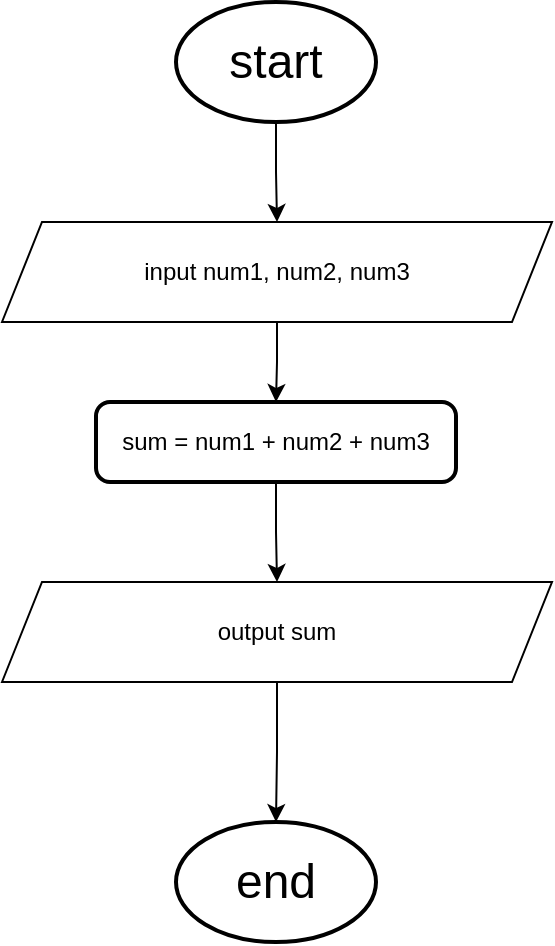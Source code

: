 <mxfile version="25.0.3">
  <diagram name="Page-1" id="7oKVu2fiJ0anhm8jt8vf">
    <mxGraphModel dx="1434" dy="746" grid="1" gridSize="10" guides="1" tooltips="1" connect="1" arrows="1" fold="1" page="1" pageScale="1" pageWidth="850" pageHeight="1100" math="0" shadow="0">
      <root>
        <mxCell id="0" />
        <mxCell id="1" parent="0" />
        <mxCell id="rkAJ-PC8I7Eb_TJB_ksP-6" style="edgeStyle=orthogonalEdgeStyle;rounded=0;orthogonalLoop=1;jettySize=auto;html=1;entryX=0.5;entryY=0;entryDx=0;entryDy=0;" edge="1" parent="1" source="rkAJ-PC8I7Eb_TJB_ksP-1" target="rkAJ-PC8I7Eb_TJB_ksP-3">
          <mxGeometry relative="1" as="geometry" />
        </mxCell>
        <mxCell id="rkAJ-PC8I7Eb_TJB_ksP-1" value="&lt;font style=&quot;font-size: 24px;&quot;&gt;start&lt;/font&gt;" style="strokeWidth=2;html=1;shape=mxgraph.flowchart.start_1;whiteSpace=wrap;" vertex="1" parent="1">
          <mxGeometry x="375" y="40" width="100" height="60" as="geometry" />
        </mxCell>
        <mxCell id="rkAJ-PC8I7Eb_TJB_ksP-2" value="&lt;font style=&quot;font-size: 24px;&quot;&gt;end&lt;/font&gt;" style="strokeWidth=2;html=1;shape=mxgraph.flowchart.start_1;whiteSpace=wrap;" vertex="1" parent="1">
          <mxGeometry x="375" y="450" width="100" height="60" as="geometry" />
        </mxCell>
        <mxCell id="rkAJ-PC8I7Eb_TJB_ksP-7" style="edgeStyle=orthogonalEdgeStyle;rounded=0;orthogonalLoop=1;jettySize=auto;html=1;entryX=0.5;entryY=0;entryDx=0;entryDy=0;" edge="1" parent="1" source="rkAJ-PC8I7Eb_TJB_ksP-3" target="rkAJ-PC8I7Eb_TJB_ksP-4">
          <mxGeometry relative="1" as="geometry" />
        </mxCell>
        <mxCell id="rkAJ-PC8I7Eb_TJB_ksP-3" value="input num1, num2, num3" style="shape=parallelogram;perimeter=parallelogramPerimeter;whiteSpace=wrap;html=1;fixedSize=1;" vertex="1" parent="1">
          <mxGeometry x="288" y="150" width="275" height="50" as="geometry" />
        </mxCell>
        <mxCell id="rkAJ-PC8I7Eb_TJB_ksP-8" style="edgeStyle=orthogonalEdgeStyle;rounded=0;orthogonalLoop=1;jettySize=auto;html=1;entryX=0.5;entryY=0;entryDx=0;entryDy=0;" edge="1" parent="1" source="rkAJ-PC8I7Eb_TJB_ksP-4" target="rkAJ-PC8I7Eb_TJB_ksP-5">
          <mxGeometry relative="1" as="geometry" />
        </mxCell>
        <mxCell id="rkAJ-PC8I7Eb_TJB_ksP-4" value="sum = num1 + num2 + num3" style="rounded=1;whiteSpace=wrap;html=1;absoluteArcSize=1;arcSize=14;strokeWidth=2;" vertex="1" parent="1">
          <mxGeometry x="335" y="240" width="180" height="40" as="geometry" />
        </mxCell>
        <mxCell id="rkAJ-PC8I7Eb_TJB_ksP-5" value="output sum" style="shape=parallelogram;perimeter=parallelogramPerimeter;whiteSpace=wrap;html=1;fixedSize=1;" vertex="1" parent="1">
          <mxGeometry x="288" y="330" width="275" height="50" as="geometry" />
        </mxCell>
        <mxCell id="rkAJ-PC8I7Eb_TJB_ksP-9" style="edgeStyle=orthogonalEdgeStyle;rounded=0;orthogonalLoop=1;jettySize=auto;html=1;entryX=0.5;entryY=0;entryDx=0;entryDy=0;entryPerimeter=0;" edge="1" parent="1" source="rkAJ-PC8I7Eb_TJB_ksP-5" target="rkAJ-PC8I7Eb_TJB_ksP-2">
          <mxGeometry relative="1" as="geometry" />
        </mxCell>
      </root>
    </mxGraphModel>
  </diagram>
</mxfile>
